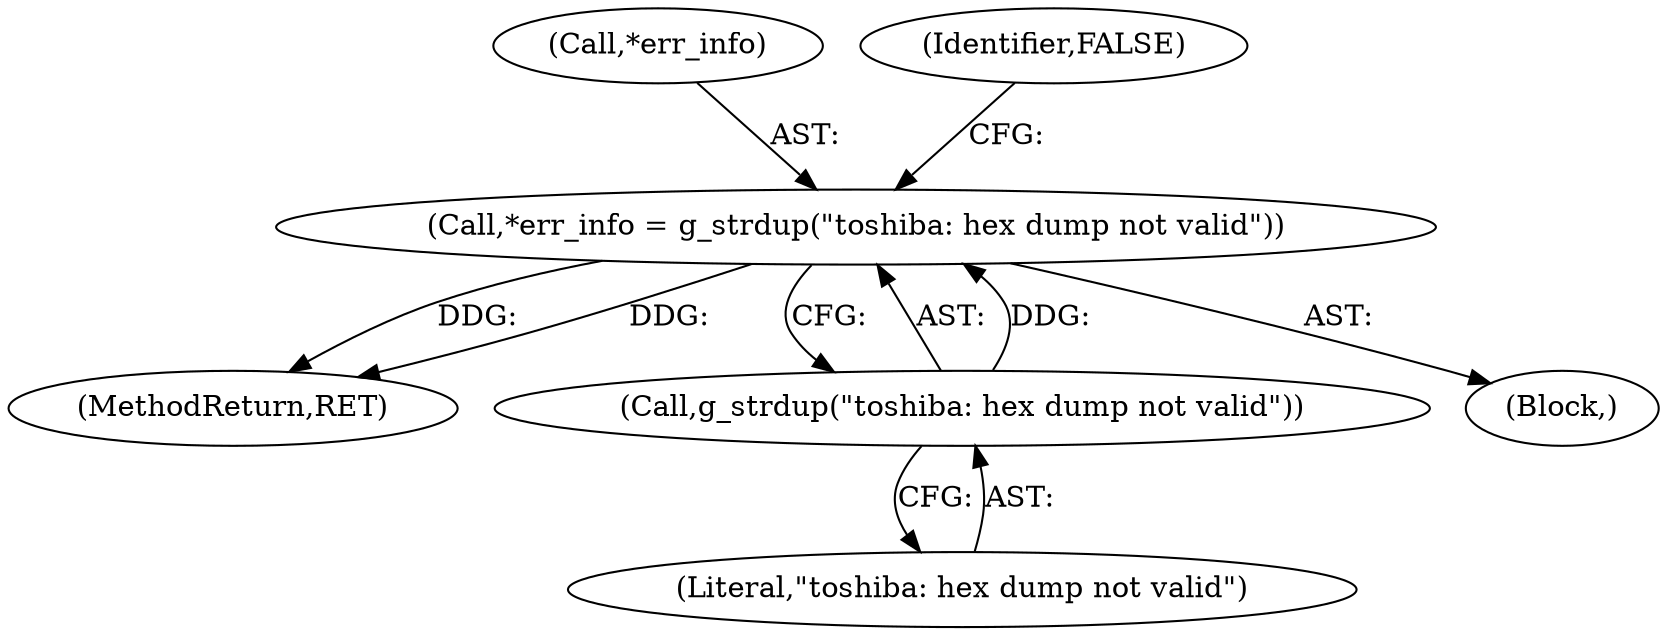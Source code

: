 digraph "0_wireshark_5efb45231671baa2db2011d8f67f9d6e72bc455b@API" {
"1000448" [label="(Call,*err_info = g_strdup(\"toshiba: hex dump not valid\"))"];
"1000451" [label="(Call,g_strdup(\"toshiba: hex dump not valid\"))"];
"1000448" [label="(Call,*err_info = g_strdup(\"toshiba: hex dump not valid\"))"];
"1000457" [label="(MethodReturn,RET)"];
"1000452" [label="(Literal,\"toshiba: hex dump not valid\")"];
"1000443" [label="(Block,)"];
"1000451" [label="(Call,g_strdup(\"toshiba: hex dump not valid\"))"];
"1000449" [label="(Call,*err_info)"];
"1000454" [label="(Identifier,FALSE)"];
"1000448" -> "1000443"  [label="AST: "];
"1000448" -> "1000451"  [label="CFG: "];
"1000449" -> "1000448"  [label="AST: "];
"1000451" -> "1000448"  [label="AST: "];
"1000454" -> "1000448"  [label="CFG: "];
"1000448" -> "1000457"  [label="DDG: "];
"1000448" -> "1000457"  [label="DDG: "];
"1000451" -> "1000448"  [label="DDG: "];
"1000451" -> "1000452"  [label="CFG: "];
"1000452" -> "1000451"  [label="AST: "];
}
